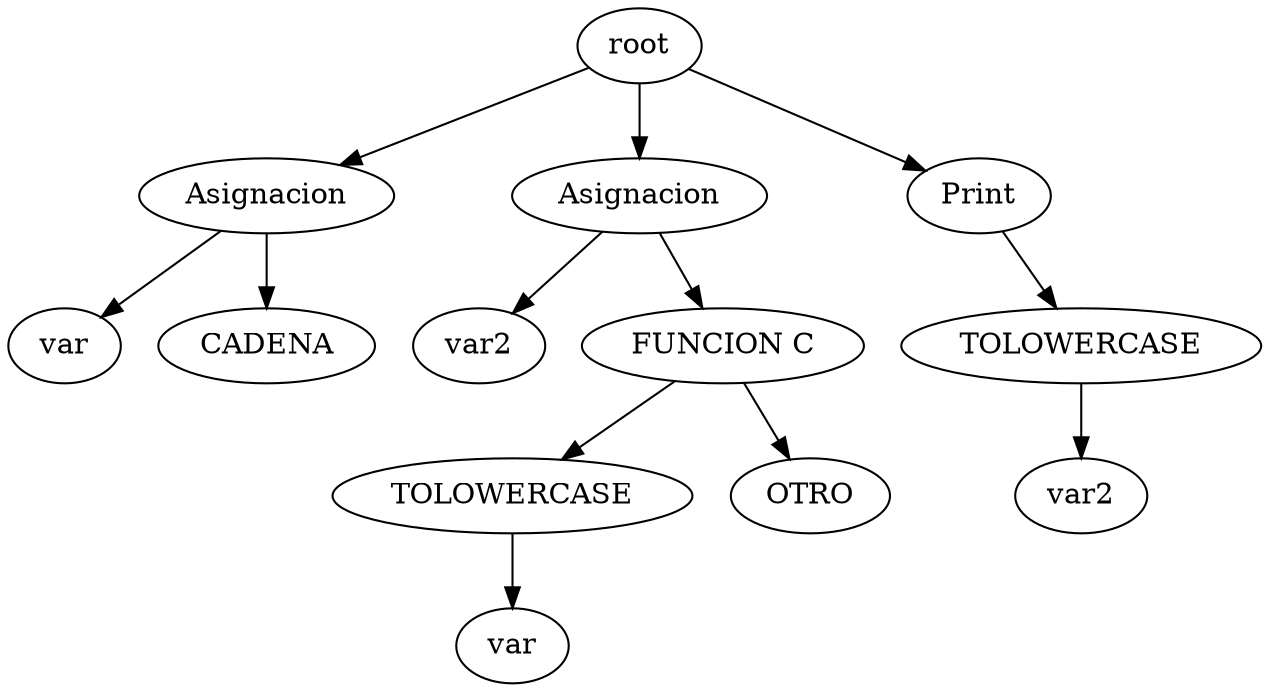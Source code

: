 digraph G{
rankir=TD;
13 [label = "root"];
2 [label = "var"];
3 [label = "Asignacion"];
3 -> 2;
1 [label = "CADENA"];
3 [label = "Asignacion"];
3 -> 1;
8 [label = "var2"];
9 [label = "Asignacion"];
9 -> 8;
7[label = "FUNCION C"];
5[label = "TOLOWERCASE"];
4 [label = "var"];
5 -> 4;
6 [label = "OTRO"];
7 -> 5;
7 -> 6;
9 [label = "Asignacion"];
9 -> 7;
11[label = "TOLOWERCASE"];
10 [label = "var2"];
11 -> 10;
12 [label = "Print"];
12 -> 11;
13 -> 3;
13 -> 9;
13 -> 12;

}